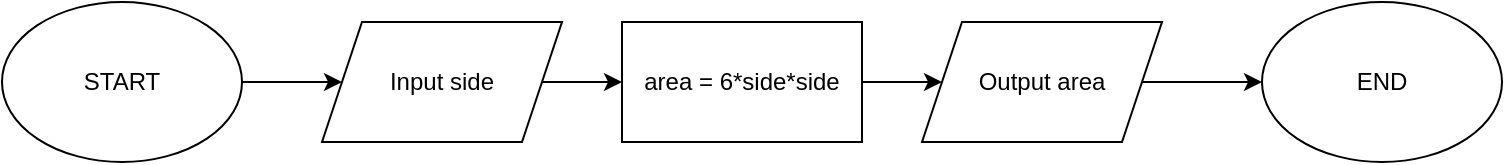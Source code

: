 <mxfile version="20.0.1" type="device"><diagram id="B240_fgOZOM1rUl-swLw" name="Page-1"><mxGraphModel dx="1422" dy="747" grid="1" gridSize="10" guides="1" tooltips="1" connect="1" arrows="1" fold="1" page="1" pageScale="1" pageWidth="850" pageHeight="1100" math="0" shadow="0"><root><mxCell id="0"/><mxCell id="1" parent="0"/><mxCell id="_69AzPYQIde8cCI2yTLP-6" style="edgeStyle=orthogonalEdgeStyle;rounded=0;orthogonalLoop=1;jettySize=auto;html=1;" edge="1" parent="1" source="_69AzPYQIde8cCI2yTLP-1" target="_69AzPYQIde8cCI2yTLP-2"><mxGeometry relative="1" as="geometry"/></mxCell><mxCell id="_69AzPYQIde8cCI2yTLP-1" value="START" style="ellipse;whiteSpace=wrap;html=1;" vertex="1" parent="1"><mxGeometry x="10" y="210" width="120" height="80" as="geometry"/></mxCell><mxCell id="_69AzPYQIde8cCI2yTLP-7" style="edgeStyle=orthogonalEdgeStyle;rounded=0;orthogonalLoop=1;jettySize=auto;html=1;entryX=0;entryY=0.5;entryDx=0;entryDy=0;" edge="1" parent="1" source="_69AzPYQIde8cCI2yTLP-2" target="_69AzPYQIde8cCI2yTLP-3"><mxGeometry relative="1" as="geometry"/></mxCell><mxCell id="_69AzPYQIde8cCI2yTLP-2" value="Input side" style="shape=parallelogram;perimeter=parallelogramPerimeter;whiteSpace=wrap;html=1;fixedSize=1;" vertex="1" parent="1"><mxGeometry x="170" y="220" width="120" height="60" as="geometry"/></mxCell><mxCell id="_69AzPYQIde8cCI2yTLP-8" style="edgeStyle=orthogonalEdgeStyle;rounded=0;orthogonalLoop=1;jettySize=auto;html=1;" edge="1" parent="1" source="_69AzPYQIde8cCI2yTLP-3" target="_69AzPYQIde8cCI2yTLP-4"><mxGeometry relative="1" as="geometry"/></mxCell><mxCell id="_69AzPYQIde8cCI2yTLP-3" value="area = 6*side*side" style="rounded=0;whiteSpace=wrap;html=1;" vertex="1" parent="1"><mxGeometry x="320" y="220" width="120" height="60" as="geometry"/></mxCell><mxCell id="_69AzPYQIde8cCI2yTLP-9" style="edgeStyle=orthogonalEdgeStyle;rounded=0;orthogonalLoop=1;jettySize=auto;html=1;entryX=0;entryY=0.5;entryDx=0;entryDy=0;" edge="1" parent="1" source="_69AzPYQIde8cCI2yTLP-4" target="_69AzPYQIde8cCI2yTLP-5"><mxGeometry relative="1" as="geometry"/></mxCell><mxCell id="_69AzPYQIde8cCI2yTLP-4" value="Output area" style="shape=parallelogram;perimeter=parallelogramPerimeter;whiteSpace=wrap;html=1;fixedSize=1;" vertex="1" parent="1"><mxGeometry x="470" y="220" width="120" height="60" as="geometry"/></mxCell><mxCell id="_69AzPYQIde8cCI2yTLP-5" value="END" style="ellipse;whiteSpace=wrap;html=1;" vertex="1" parent="1"><mxGeometry x="640" y="210" width="120" height="80" as="geometry"/></mxCell></root></mxGraphModel></diagram></mxfile>